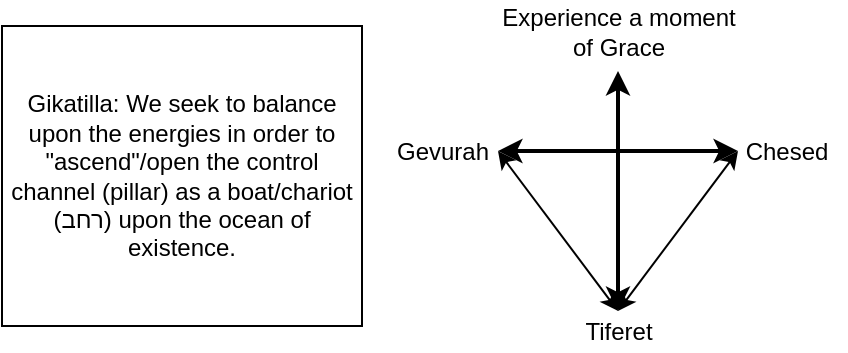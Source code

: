 <mxfile version="15.4.0" type="device"><diagram id="aDDEqZYTRBbNhLBinD8Y" name="Page-1"><mxGraphModel dx="1088" dy="809" grid="1" gridSize="10" guides="1" tooltips="1" connect="1" arrows="1" fold="1" page="1" pageScale="1" pageWidth="827" pageHeight="1169" math="0" shadow="0"><root><mxCell id="0"/><mxCell id="1" parent="0"/><mxCell id="7wKHEmoSq3ZAOdV4FcGz-3" value="" style="endArrow=classic;html=1;rounded=0;strokeWidth=2;startArrow=classic;startFill=1;endFill=1;" edge="1" parent="1"><mxGeometry width="50" height="50" relative="1" as="geometry"><mxPoint x="268" y="87.5" as="sourcePoint"/><mxPoint x="388" y="87.5" as="targetPoint"/></mxGeometry></mxCell><mxCell id="7wKHEmoSq3ZAOdV4FcGz-4" value="" style="endArrow=classic;html=1;rounded=0;strokeWidth=2;startArrow=classic;startFill=1;endFill=1;" edge="1" parent="1"><mxGeometry width="50" height="50" relative="1" as="geometry"><mxPoint x="328" y="167.5" as="sourcePoint"/><mxPoint x="328" y="47.5" as="targetPoint"/></mxGeometry></mxCell><mxCell id="7wKHEmoSq3ZAOdV4FcGz-5" value="" style="endArrow=classic;html=1;rounded=0;strokeWidth=1;startArrow=classic;startFill=1;endFill=1;" edge="1" parent="1"><mxGeometry width="50" height="50" relative="1" as="geometry"><mxPoint x="268" y="87.5" as="sourcePoint"/><mxPoint x="328" y="167.5" as="targetPoint"/></mxGeometry></mxCell><mxCell id="7wKHEmoSq3ZAOdV4FcGz-6" value="" style="endArrow=classic;html=1;rounded=0;strokeWidth=1;startArrow=classic;startFill=1;endFill=1;" edge="1" parent="1"><mxGeometry width="50" height="50" relative="1" as="geometry"><mxPoint x="388" y="87.5" as="sourcePoint"/><mxPoint x="328" y="167.5" as="targetPoint"/></mxGeometry></mxCell><mxCell id="7wKHEmoSq3ZAOdV4FcGz-7" value="Gevurah" style="text;html=1;align=center;verticalAlign=middle;resizable=0;points=[];autosize=1;strokeColor=none;fillColor=none;" vertex="1" parent="1"><mxGeometry x="210" y="77.5" width="60" height="20" as="geometry"/></mxCell><mxCell id="7wKHEmoSq3ZAOdV4FcGz-8" value="Chesed" style="text;html=1;align=center;verticalAlign=middle;resizable=0;points=[];autosize=1;strokeColor=none;fillColor=none;" vertex="1" parent="1"><mxGeometry x="382" y="77.5" width="60" height="20" as="geometry"/></mxCell><mxCell id="7wKHEmoSq3ZAOdV4FcGz-9" value="Tiferet" style="text;html=1;align=center;verticalAlign=middle;resizable=0;points=[];autosize=1;strokeColor=none;fillColor=none;" vertex="1" parent="1"><mxGeometry x="303" y="167.5" width="50" height="20" as="geometry"/></mxCell><mxCell id="7wKHEmoSq3ZAOdV4FcGz-10" value="Experience a moment&lt;br&gt;of Grace" style="text;html=1;align=center;verticalAlign=middle;resizable=0;points=[];autosize=1;strokeColor=none;fillColor=none;" vertex="1" parent="1"><mxGeometry x="263" y="12.5" width="130" height="30" as="geometry"/></mxCell><mxCell id="7wKHEmoSq3ZAOdV4FcGz-11" value="Gikatilla: We seek to balance upon the energies in order to &quot;ascend&quot;/open the control channel (pillar) as a boat/chariot (רחב) upon the ocean of existence." style="whiteSpace=wrap;html=1;" vertex="1" parent="1"><mxGeometry x="20" y="25" width="180" height="150" as="geometry"/></mxCell></root></mxGraphModel></diagram></mxfile>